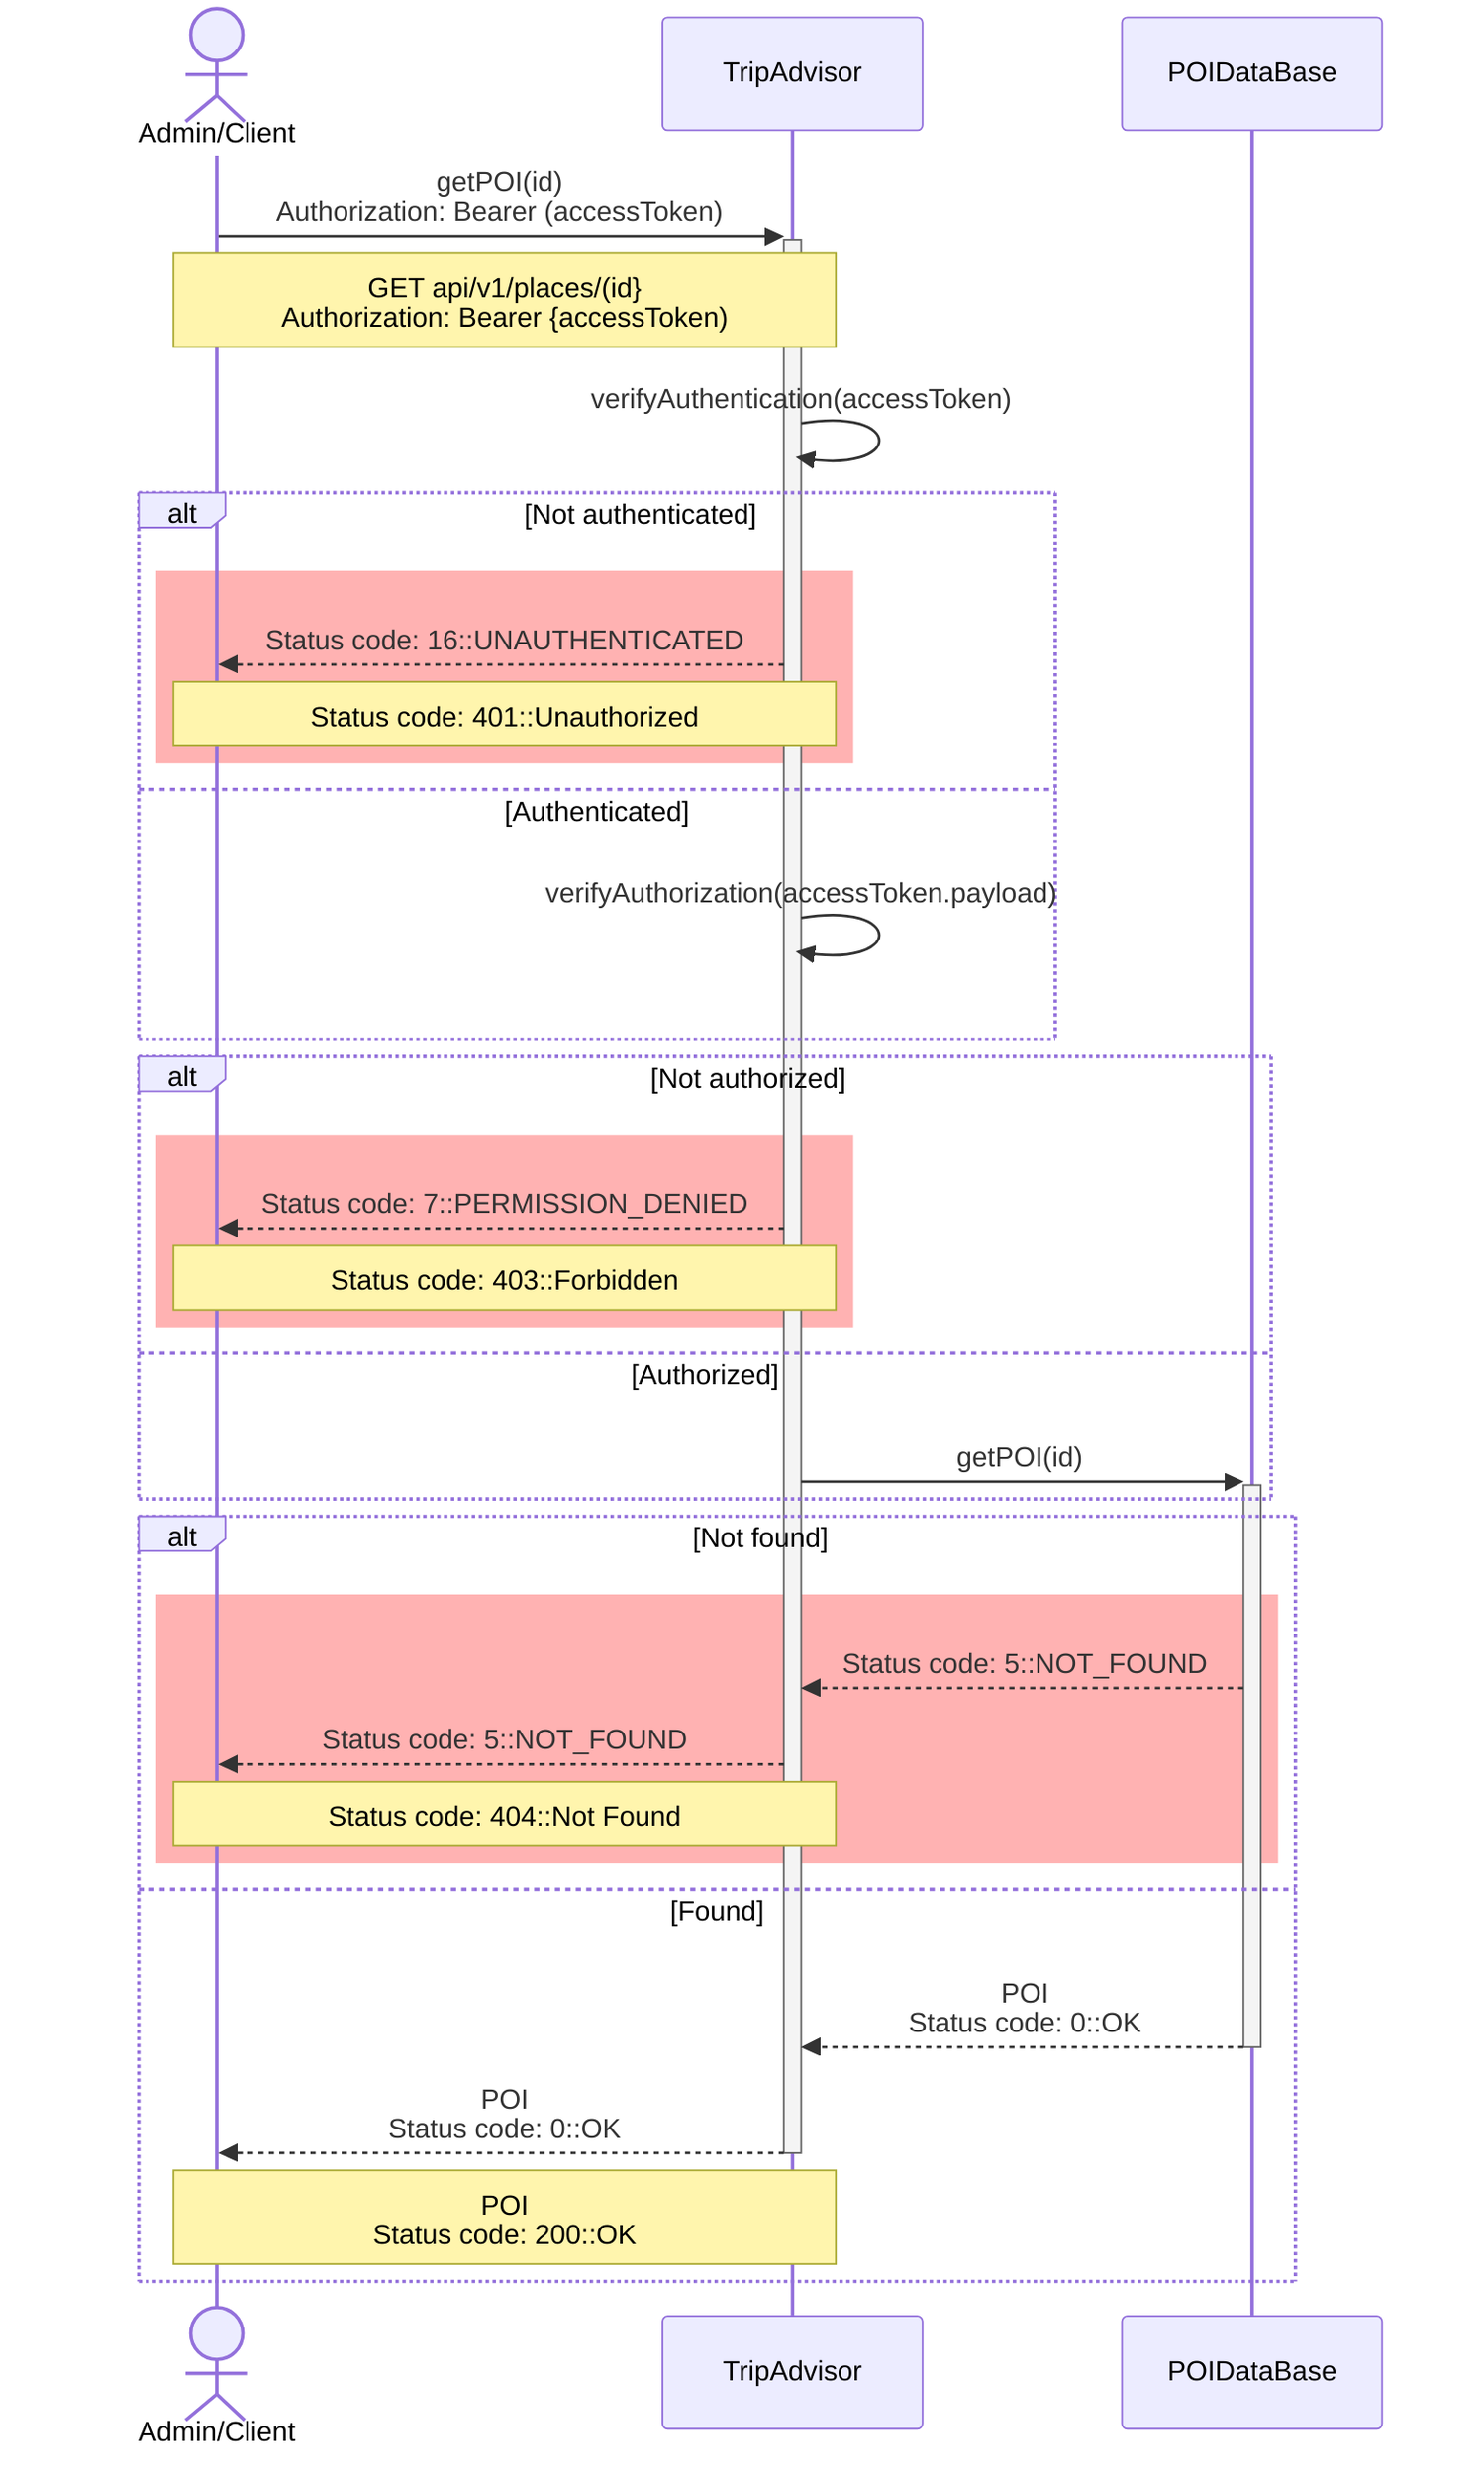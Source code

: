 sequenceDiagram
	actor Admin as Admin/Client
	participant Trip as TripAdvisor
	participant DB as POIDataBase

	Admin->>+Trip: getPOI(id)<br/>Authorization: Bearer (accessToken)
	Note over Admin,Trip: GET api/v1/places/(id}<br/>Authorization: Bearer {accessToken)

		Trip->>Trip: verifyAuthentication(accessToken)
		alt Not authenticated
			rect rgba(255, 0, 0, 0.3)
				Trip-->>Admin: Status code: 16::UNAUTHENTICATED
				Note over Admin,Trip: Status code: 401::Unauthorized
			end
		else Authenticated
			Trip->>Trip: verifyAuthorization(accessToken.payload)
		end
		alt Not authorized
			rect rgba(255, 0, 0, 0.3)
				Trip-->>Admin: Status code: 7::PERMISSION_DENIED
				Note over Admin,Trip: Status code: 403::Forbidden
			end
		else Authorized
			Trip->>+DB: getPOI(id)
		end

		alt Not found
			rect rgba(255, 0, 0, 0.3)
				DB-->>Trip: Status code: 5::NOT_FOUND
				Trip-->>Admin: Status code: 5::NOT_FOUND
				Note over Admin,Trip: Status code: 404::Not Found
			end
		else Found
			DB-->>-Trip: POI<br/>Status code: 0::OK
			Trip-->>-Admin: POI<br/>Status code: 0::OK
			Note over Admin,Trip: POI<br/>Status code: 200::OK
		end